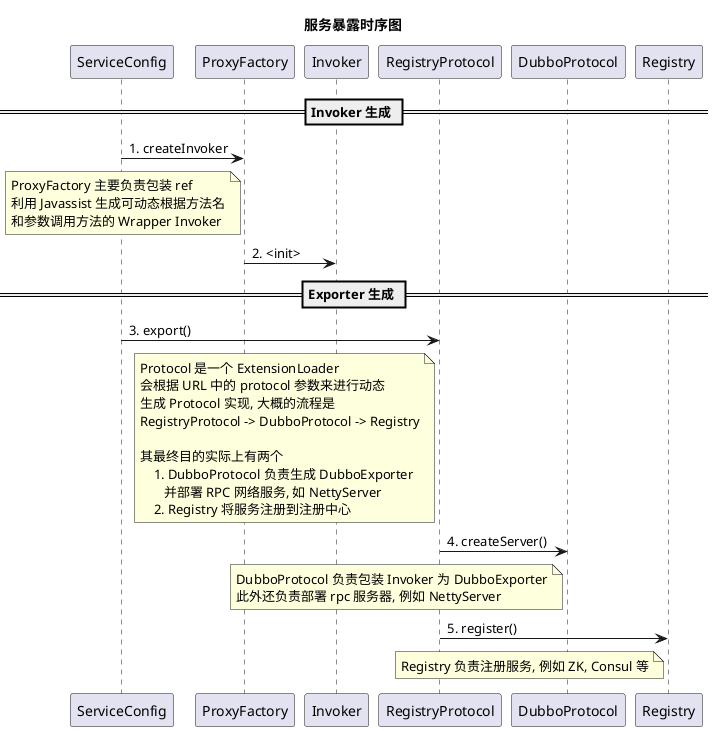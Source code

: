 @startuml

title 服务暴露时序图

== Invoker 生成 ==

ServiceConfig -> ProxyFactory : 1. createInvoker
note left of ProxyFactory
    ProxyFactory 主要负责包装 ref
    利用 Javassist 生成可动态根据方法名
    和参数调用方法的 Wrapper Invoker
end note

ProxyFactory -> Invoker : 2. <init>

== Exporter 生成 ==

ServiceConfig -> RegistryProtocol : 3. export()
note left of RegistryProtocol
    Protocol 是一个 ExtensionLoader
    会根据 URL 中的 protocol 参数来进行动态
    生成 Protocol 实现, 大概的流程是
    RegistryProtocol -> DubboProtocol -> Registry

    其最终目的实际上有两个
        1. DubboProtocol 负责生成 DubboExporter
           并部署 RPC 网络服务, 如 NettyServer
        2. Registry 将服务注册到注册中心
end note

RegistryProtocol -> DubboProtocol : 4. createServer()
note left of DubboProtocol
    DubboProtocol 负责包装 Invoker 为 DubboExporter
    此外还负责部署 rpc 服务器, 例如 NettyServer
end note

RegistryProtocol -> Registry : 5. register()
note left of Registry
    Registry 负责注册服务, 例如 ZK, Consul 等
end note

@enduml